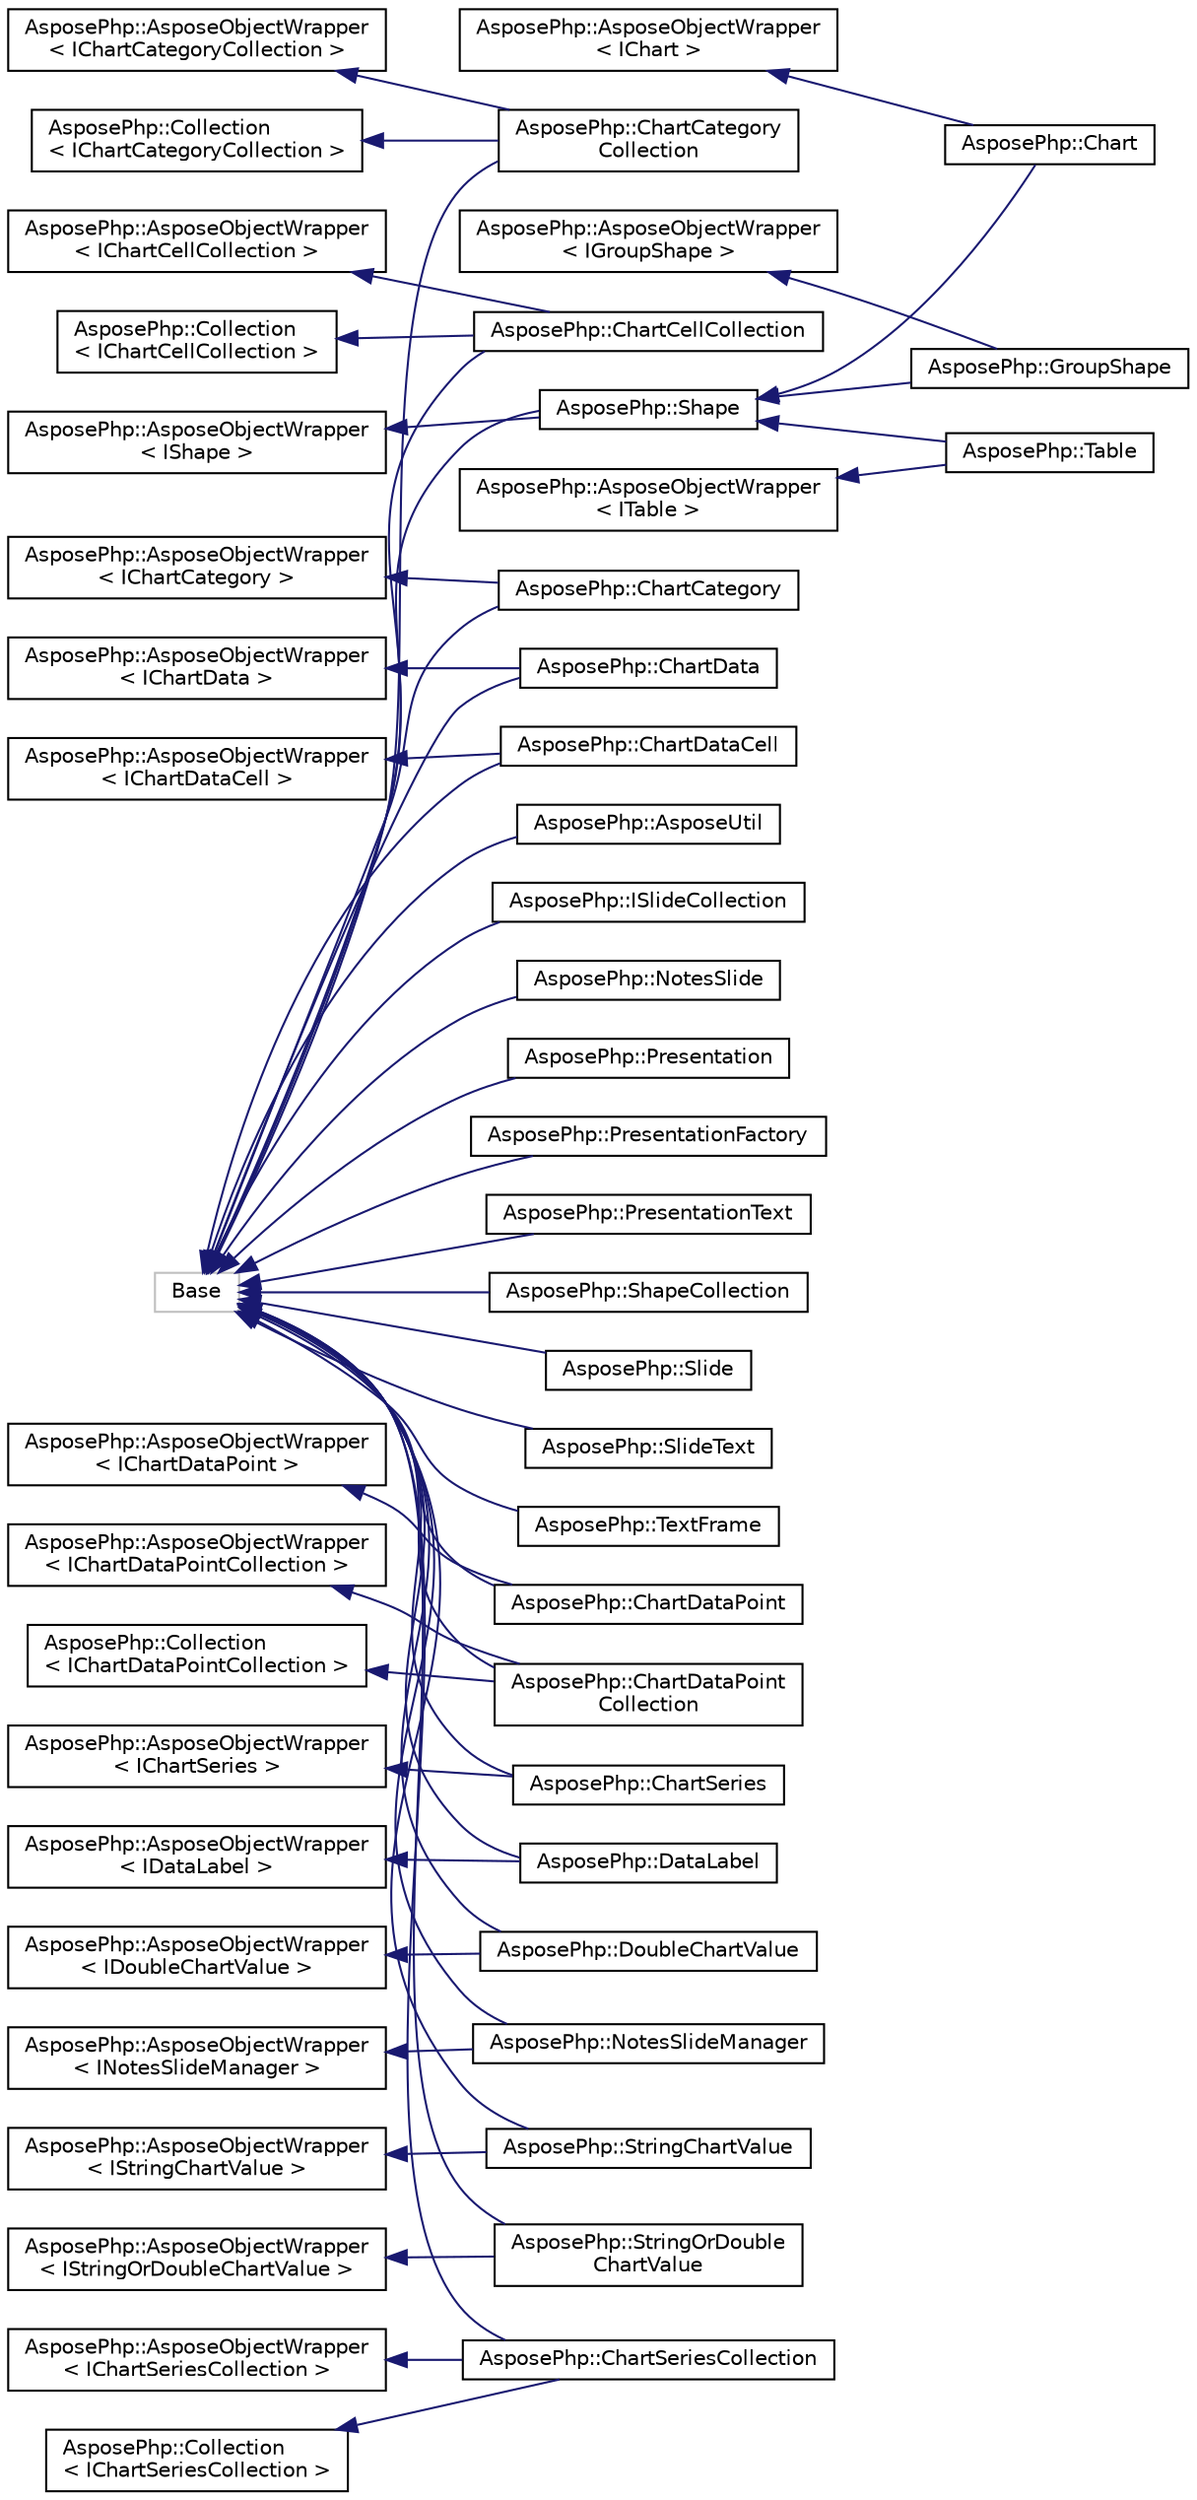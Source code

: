 digraph "Graphical Class Hierarchy"
{
 // LATEX_PDF_SIZE
  edge [fontname="Helvetica",fontsize="10",labelfontname="Helvetica",labelfontsize="10"];
  node [fontname="Helvetica",fontsize="10",shape=record];
  rankdir="LR";
  Node54 [label="AsposePhp::AsposeObjectWrapper\l\< IChart \>",height=0.2,width=0.4,color="black", fillcolor="white", style="filled",URL="$class_aspose_php_1_1_aspose_object_wrapper.html",tooltip=" "];
  Node54 -> Node28 [dir="back",color="midnightblue",fontsize="10",style="solid",fontname="Helvetica"];
  Node28 [label="AsposePhp::Chart",height=0.2,width=0.4,color="black", fillcolor="white", style="filled",URL="$class_aspose_php_1_1_chart.html",tooltip=" "];
  Node53 [label="AsposePhp::AsposeObjectWrapper\l\< IChartCategory \>",height=0.2,width=0.4,color="black", fillcolor="white", style="filled",URL="$class_aspose_php_1_1_aspose_object_wrapper.html",tooltip=" "];
  Node53 -> Node14 [dir="back",color="midnightblue",fontsize="10",style="solid",fontname="Helvetica"];
  Node14 [label="AsposePhp::ChartCategory",height=0.2,width=0.4,color="black", fillcolor="white", style="filled",URL="$class_aspose_php_1_1_chart_category.html",tooltip=" "];
  Node52 [label="AsposePhp::AsposeObjectWrapper\l\< IChartCategoryCollection \>",height=0.2,width=0.4,color="black", fillcolor="white", style="filled",URL="$class_aspose_php_1_1_aspose_object_wrapper.html",tooltip=" "];
  Node52 -> Node10 [dir="back",color="midnightblue",fontsize="10",style="solid",fontname="Helvetica"];
  Node10 [label="AsposePhp::ChartCategory\lCollection",height=0.2,width=0.4,color="black", fillcolor="white", style="filled",URL="$class_aspose_php_1_1_chart_category_collection.html",tooltip="AsposePhp wrapper for ChartCategoryCollection class."];
  Node51 [label="AsposePhp::AsposeObjectWrapper\l\< IChartCellCollection \>",height=0.2,width=0.4,color="black", fillcolor="white", style="filled",URL="$class_aspose_php_1_1_aspose_object_wrapper.html",tooltip=" "];
  Node51 -> Node8 [dir="back",color="midnightblue",fontsize="10",style="solid",fontname="Helvetica"];
  Node8 [label="AsposePhp::ChartCellCollection",height=0.2,width=0.4,color="black", fillcolor="white", style="filled",URL="$class_aspose_php_1_1_chart_cell_collection.html",tooltip=" "];
  Node50 [label="AsposePhp::AsposeObjectWrapper\l\< IChartData \>",height=0.2,width=0.4,color="black", fillcolor="white", style="filled",URL="$class_aspose_php_1_1_aspose_object_wrapper.html",tooltip=" "];
  Node50 -> Node15 [dir="back",color="midnightblue",fontsize="10",style="solid",fontname="Helvetica"];
  Node15 [label="AsposePhp::ChartData",height=0.2,width=0.4,color="black", fillcolor="white", style="filled",URL="$class_aspose_php_1_1_chart_data.html",tooltip=" "];
  Node49 [label="AsposePhp::AsposeObjectWrapper\l\< IChartDataCell \>",height=0.2,width=0.4,color="black", fillcolor="white", style="filled",URL="$class_aspose_php_1_1_aspose_object_wrapper.html",tooltip=" "];
  Node49 -> Node16 [dir="back",color="midnightblue",fontsize="10",style="solid",fontname="Helvetica"];
  Node16 [label="AsposePhp::ChartDataCell",height=0.2,width=0.4,color="black", fillcolor="white", style="filled",URL="$class_aspose_php_1_1_chart_data_cell.html",tooltip=" "];
  Node48 [label="AsposePhp::AsposeObjectWrapper\l\< IChartDataPoint \>",height=0.2,width=0.4,color="black", fillcolor="white", style="filled",URL="$class_aspose_php_1_1_aspose_object_wrapper.html",tooltip=" "];
  Node48 -> Node17 [dir="back",color="midnightblue",fontsize="10",style="solid",fontname="Helvetica"];
  Node17 [label="AsposePhp::ChartDataPoint",height=0.2,width=0.4,color="black", fillcolor="white", style="filled",URL="$class_aspose_php_1_1_chart_data_point.html",tooltip=" "];
  Node47 [label="AsposePhp::AsposeObjectWrapper\l\< IChartDataPointCollection \>",height=0.2,width=0.4,color="black", fillcolor="white", style="filled",URL="$class_aspose_php_1_1_aspose_object_wrapper.html",tooltip=" "];
  Node47 -> Node6 [dir="back",color="midnightblue",fontsize="10",style="solid",fontname="Helvetica"];
  Node6 [label="AsposePhp::ChartDataPoint\lCollection",height=0.2,width=0.4,color="black", fillcolor="white", style="filled",URL="$class_aspose_php_1_1_chart_data_point_collection.html",tooltip=" "];
  Node46 [label="AsposePhp::AsposeObjectWrapper\l\< IChartSeries \>",height=0.2,width=0.4,color="black", fillcolor="white", style="filled",URL="$class_aspose_php_1_1_aspose_object_wrapper.html",tooltip=" "];
  Node46 -> Node18 [dir="back",color="midnightblue",fontsize="10",style="solid",fontname="Helvetica"];
  Node18 [label="AsposePhp::ChartSeries",height=0.2,width=0.4,color="black", fillcolor="white", style="filled",URL="$class_aspose_php_1_1_chart_series.html",tooltip=" "];
  Node45 [label="AsposePhp::AsposeObjectWrapper\l\< IChartSeriesCollection \>",height=0.2,width=0.4,color="black", fillcolor="white", style="filled",URL="$class_aspose_php_1_1_aspose_object_wrapper.html",tooltip=" "];
  Node45 -> Node1 [dir="back",color="midnightblue",fontsize="10",style="solid",fontname="Helvetica"];
  Node1 [label="AsposePhp::ChartSeriesCollection",height=0.2,width=0.4,color="black", fillcolor="white", style="filled",URL="$class_aspose_php_1_1_chart_series_collection.html",tooltip=" "];
  Node44 [label="AsposePhp::AsposeObjectWrapper\l\< IDataLabel \>",height=0.2,width=0.4,color="black", fillcolor="white", style="filled",URL="$class_aspose_php_1_1_aspose_object_wrapper.html",tooltip=" "];
  Node44 -> Node19 [dir="back",color="midnightblue",fontsize="10",style="solid",fontname="Helvetica"];
  Node19 [label="AsposePhp::DataLabel",height=0.2,width=0.4,color="black", fillcolor="white", style="filled",URL="$class_aspose_php_1_1_data_label.html",tooltip=" "];
  Node43 [label="AsposePhp::AsposeObjectWrapper\l\< IDoubleChartValue \>",height=0.2,width=0.4,color="black", fillcolor="white", style="filled",URL="$class_aspose_php_1_1_aspose_object_wrapper.html",tooltip=" "];
  Node43 -> Node20 [dir="back",color="midnightblue",fontsize="10",style="solid",fontname="Helvetica"];
  Node20 [label="AsposePhp::DoubleChartValue",height=0.2,width=0.4,color="black", fillcolor="white", style="filled",URL="$class_aspose_php_1_1_double_chart_value.html",tooltip=" "];
  Node42 [label="AsposePhp::AsposeObjectWrapper\l\< IGroupShape \>",height=0.2,width=0.4,color="black", fillcolor="white", style="filled",URL="$class_aspose_php_1_1_aspose_object_wrapper.html",tooltip=" "];
  Node42 -> Node29 [dir="back",color="midnightblue",fontsize="10",style="solid",fontname="Helvetica"];
  Node29 [label="AsposePhp::GroupShape",height=0.2,width=0.4,color="black", fillcolor="white", style="filled",URL="$class_aspose_php_1_1_group_shape.html",tooltip=" "];
  Node41 [label="AsposePhp::AsposeObjectWrapper\l\< INotesSlideManager \>",height=0.2,width=0.4,color="black", fillcolor="white", style="filled",URL="$class_aspose_php_1_1_aspose_object_wrapper.html",tooltip=" "];
  Node41 -> Node23 [dir="back",color="midnightblue",fontsize="10",style="solid",fontname="Helvetica"];
  Node23 [label="AsposePhp::NotesSlideManager",height=0.2,width=0.4,color="black", fillcolor="white", style="filled",URL="$class_aspose_php_1_1_notes_slide_manager.html",tooltip=" "];
  Node40 [label="AsposePhp::AsposeObjectWrapper\l\< IShape \>",height=0.2,width=0.4,color="black", fillcolor="white", style="filled",URL="$class_aspose_php_1_1_aspose_object_wrapper.html",tooltip=" "];
  Node40 -> Node27 [dir="back",color="midnightblue",fontsize="10",style="solid",fontname="Helvetica"];
  Node27 [label="AsposePhp::Shape",height=0.2,width=0.4,color="black", fillcolor="white", style="filled",URL="$class_aspose_php_1_1_shape.html",tooltip=" "];
  Node27 -> Node28 [dir="back",color="midnightblue",fontsize="10",style="solid",fontname="Helvetica"];
  Node27 -> Node29 [dir="back",color="midnightblue",fontsize="10",style="solid",fontname="Helvetica"];
  Node27 -> Node30 [dir="back",color="midnightblue",fontsize="10",style="solid",fontname="Helvetica"];
  Node30 [label="AsposePhp::Table",height=0.2,width=0.4,color="black", fillcolor="white", style="filled",URL="$class_aspose_php_1_1_table.html",tooltip=" "];
  Node39 [label="AsposePhp::AsposeObjectWrapper\l\< IStringChartValue \>",height=0.2,width=0.4,color="black", fillcolor="white", style="filled",URL="$class_aspose_php_1_1_aspose_object_wrapper.html",tooltip=" "];
  Node39 -> Node34 [dir="back",color="midnightblue",fontsize="10",style="solid",fontname="Helvetica"];
  Node34 [label="AsposePhp::StringChartValue",height=0.2,width=0.4,color="black", fillcolor="white", style="filled",URL="$class_aspose_php_1_1_string_chart_value.html",tooltip=" "];
  Node38 [label="AsposePhp::AsposeObjectWrapper\l\< IStringOrDoubleChartValue \>",height=0.2,width=0.4,color="black", fillcolor="white", style="filled",URL="$class_aspose_php_1_1_aspose_object_wrapper.html",tooltip=" "];
  Node38 -> Node35 [dir="back",color="midnightblue",fontsize="10",style="solid",fontname="Helvetica"];
  Node35 [label="AsposePhp::StringOrDouble\lChartValue",height=0.2,width=0.4,color="black", fillcolor="white", style="filled",URL="$class_aspose_php_1_1_string_or_double_chart_value.html",tooltip=" "];
  Node37 [label="AsposePhp::AsposeObjectWrapper\l\< ITable \>",height=0.2,width=0.4,color="black", fillcolor="white", style="filled",URL="$class_aspose_php_1_1_aspose_object_wrapper.html",tooltip=" "];
  Node37 -> Node30 [dir="back",color="midnightblue",fontsize="10",style="solid",fontname="Helvetica"];
  Node12 [label="Base",height=0.2,width=0.4,color="grey75", fillcolor="white", style="filled",tooltip=" "];
  Node12 -> Node13 [dir="back",color="midnightblue",fontsize="10",style="solid",fontname="Helvetica"];
  Node13 [label="AsposePhp::AsposeUtil",height=0.2,width=0.4,color="black", fillcolor="white", style="filled",URL="$class_aspose_php_1_1_aspose_util.html",tooltip=" "];
  Node12 -> Node14 [dir="back",color="midnightblue",fontsize="10",style="solid",fontname="Helvetica"];
  Node12 -> Node10 [dir="back",color="midnightblue",fontsize="10",style="solid",fontname="Helvetica"];
  Node12 -> Node8 [dir="back",color="midnightblue",fontsize="10",style="solid",fontname="Helvetica"];
  Node12 -> Node15 [dir="back",color="midnightblue",fontsize="10",style="solid",fontname="Helvetica"];
  Node12 -> Node16 [dir="back",color="midnightblue",fontsize="10",style="solid",fontname="Helvetica"];
  Node12 -> Node17 [dir="back",color="midnightblue",fontsize="10",style="solid",fontname="Helvetica"];
  Node12 -> Node6 [dir="back",color="midnightblue",fontsize="10",style="solid",fontname="Helvetica"];
  Node12 -> Node18 [dir="back",color="midnightblue",fontsize="10",style="solid",fontname="Helvetica"];
  Node12 -> Node1 [dir="back",color="midnightblue",fontsize="10",style="solid",fontname="Helvetica"];
  Node12 -> Node19 [dir="back",color="midnightblue",fontsize="10",style="solid",fontname="Helvetica"];
  Node12 -> Node20 [dir="back",color="midnightblue",fontsize="10",style="solid",fontname="Helvetica"];
  Node12 -> Node21 [dir="back",color="midnightblue",fontsize="10",style="solid",fontname="Helvetica"];
  Node21 [label="AsposePhp::ISlideCollection",height=0.2,width=0.4,color="black", fillcolor="white", style="filled",URL="$class_aspose_php_1_1_i_slide_collection.html",tooltip=" "];
  Node12 -> Node22 [dir="back",color="midnightblue",fontsize="10",style="solid",fontname="Helvetica"];
  Node22 [label="AsposePhp::NotesSlide",height=0.2,width=0.4,color="black", fillcolor="white", style="filled",URL="$class_aspose_php_1_1_notes_slide.html",tooltip=" "];
  Node12 -> Node23 [dir="back",color="midnightblue",fontsize="10",style="solid",fontname="Helvetica"];
  Node12 -> Node24 [dir="back",color="midnightblue",fontsize="10",style="solid",fontname="Helvetica"];
  Node24 [label="AsposePhp::Presentation",height=0.2,width=0.4,color="black", fillcolor="white", style="filled",URL="$class_aspose_php_1_1_presentation.html",tooltip=" "];
  Node12 -> Node25 [dir="back",color="midnightblue",fontsize="10",style="solid",fontname="Helvetica"];
  Node25 [label="AsposePhp::PresentationFactory",height=0.2,width=0.4,color="black", fillcolor="white", style="filled",URL="$class_aspose_php_1_1_presentation_factory.html",tooltip=" "];
  Node12 -> Node26 [dir="back",color="midnightblue",fontsize="10",style="solid",fontname="Helvetica"];
  Node26 [label="AsposePhp::PresentationText",height=0.2,width=0.4,color="black", fillcolor="white", style="filled",URL="$class_aspose_php_1_1_presentation_text.html",tooltip=" "];
  Node12 -> Node27 [dir="back",color="midnightblue",fontsize="10",style="solid",fontname="Helvetica"];
  Node12 -> Node31 [dir="back",color="midnightblue",fontsize="10",style="solid",fontname="Helvetica"];
  Node31 [label="AsposePhp::ShapeCollection",height=0.2,width=0.4,color="black", fillcolor="white", style="filled",URL="$class_aspose_php_1_1_shape_collection.html",tooltip=" "];
  Node12 -> Node32 [dir="back",color="midnightblue",fontsize="10",style="solid",fontname="Helvetica"];
  Node32 [label="AsposePhp::Slide",height=0.2,width=0.4,color="black", fillcolor="white", style="filled",URL="$class_aspose_php_1_1_slide.html",tooltip=" "];
  Node12 -> Node33 [dir="back",color="midnightblue",fontsize="10",style="solid",fontname="Helvetica"];
  Node33 [label="AsposePhp::SlideText",height=0.2,width=0.4,color="black", fillcolor="white", style="filled",URL="$class_aspose_php_1_1_slide_text.html",tooltip=" "];
  Node12 -> Node34 [dir="back",color="midnightblue",fontsize="10",style="solid",fontname="Helvetica"];
  Node12 -> Node35 [dir="back",color="midnightblue",fontsize="10",style="solid",fontname="Helvetica"];
  Node12 -> Node36 [dir="back",color="midnightblue",fontsize="10",style="solid",fontname="Helvetica"];
  Node36 [label="AsposePhp::TextFrame",height=0.2,width=0.4,color="black", fillcolor="white", style="filled",URL="$class_aspose_php_1_1_text_frame.html",tooltip=" "];
  Node9 [label="AsposePhp::Collection\l\< IChartCategoryCollection \>",height=0.2,width=0.4,color="black", fillcolor="white", style="filled",URL="$class_aspose_php_1_1_collection.html",tooltip=" "];
  Node9 -> Node10 [dir="back",color="midnightblue",fontsize="10",style="solid",fontname="Helvetica"];
  Node7 [label="AsposePhp::Collection\l\< IChartCellCollection \>",height=0.2,width=0.4,color="black", fillcolor="white", style="filled",URL="$class_aspose_php_1_1_collection.html",tooltip=" "];
  Node7 -> Node8 [dir="back",color="midnightblue",fontsize="10",style="solid",fontname="Helvetica"];
  Node5 [label="AsposePhp::Collection\l\< IChartDataPointCollection \>",height=0.2,width=0.4,color="black", fillcolor="white", style="filled",URL="$class_aspose_php_1_1_collection.html",tooltip=" "];
  Node5 -> Node6 [dir="back",color="midnightblue",fontsize="10",style="solid",fontname="Helvetica"];
  Node0 [label="AsposePhp::Collection\l\< IChartSeriesCollection \>",height=0.2,width=0.4,color="black", fillcolor="white", style="filled",URL="$class_aspose_php_1_1_collection.html",tooltip=" "];
  Node0 -> Node1 [dir="back",color="midnightblue",fontsize="10",style="solid",fontname="Helvetica"];
}
